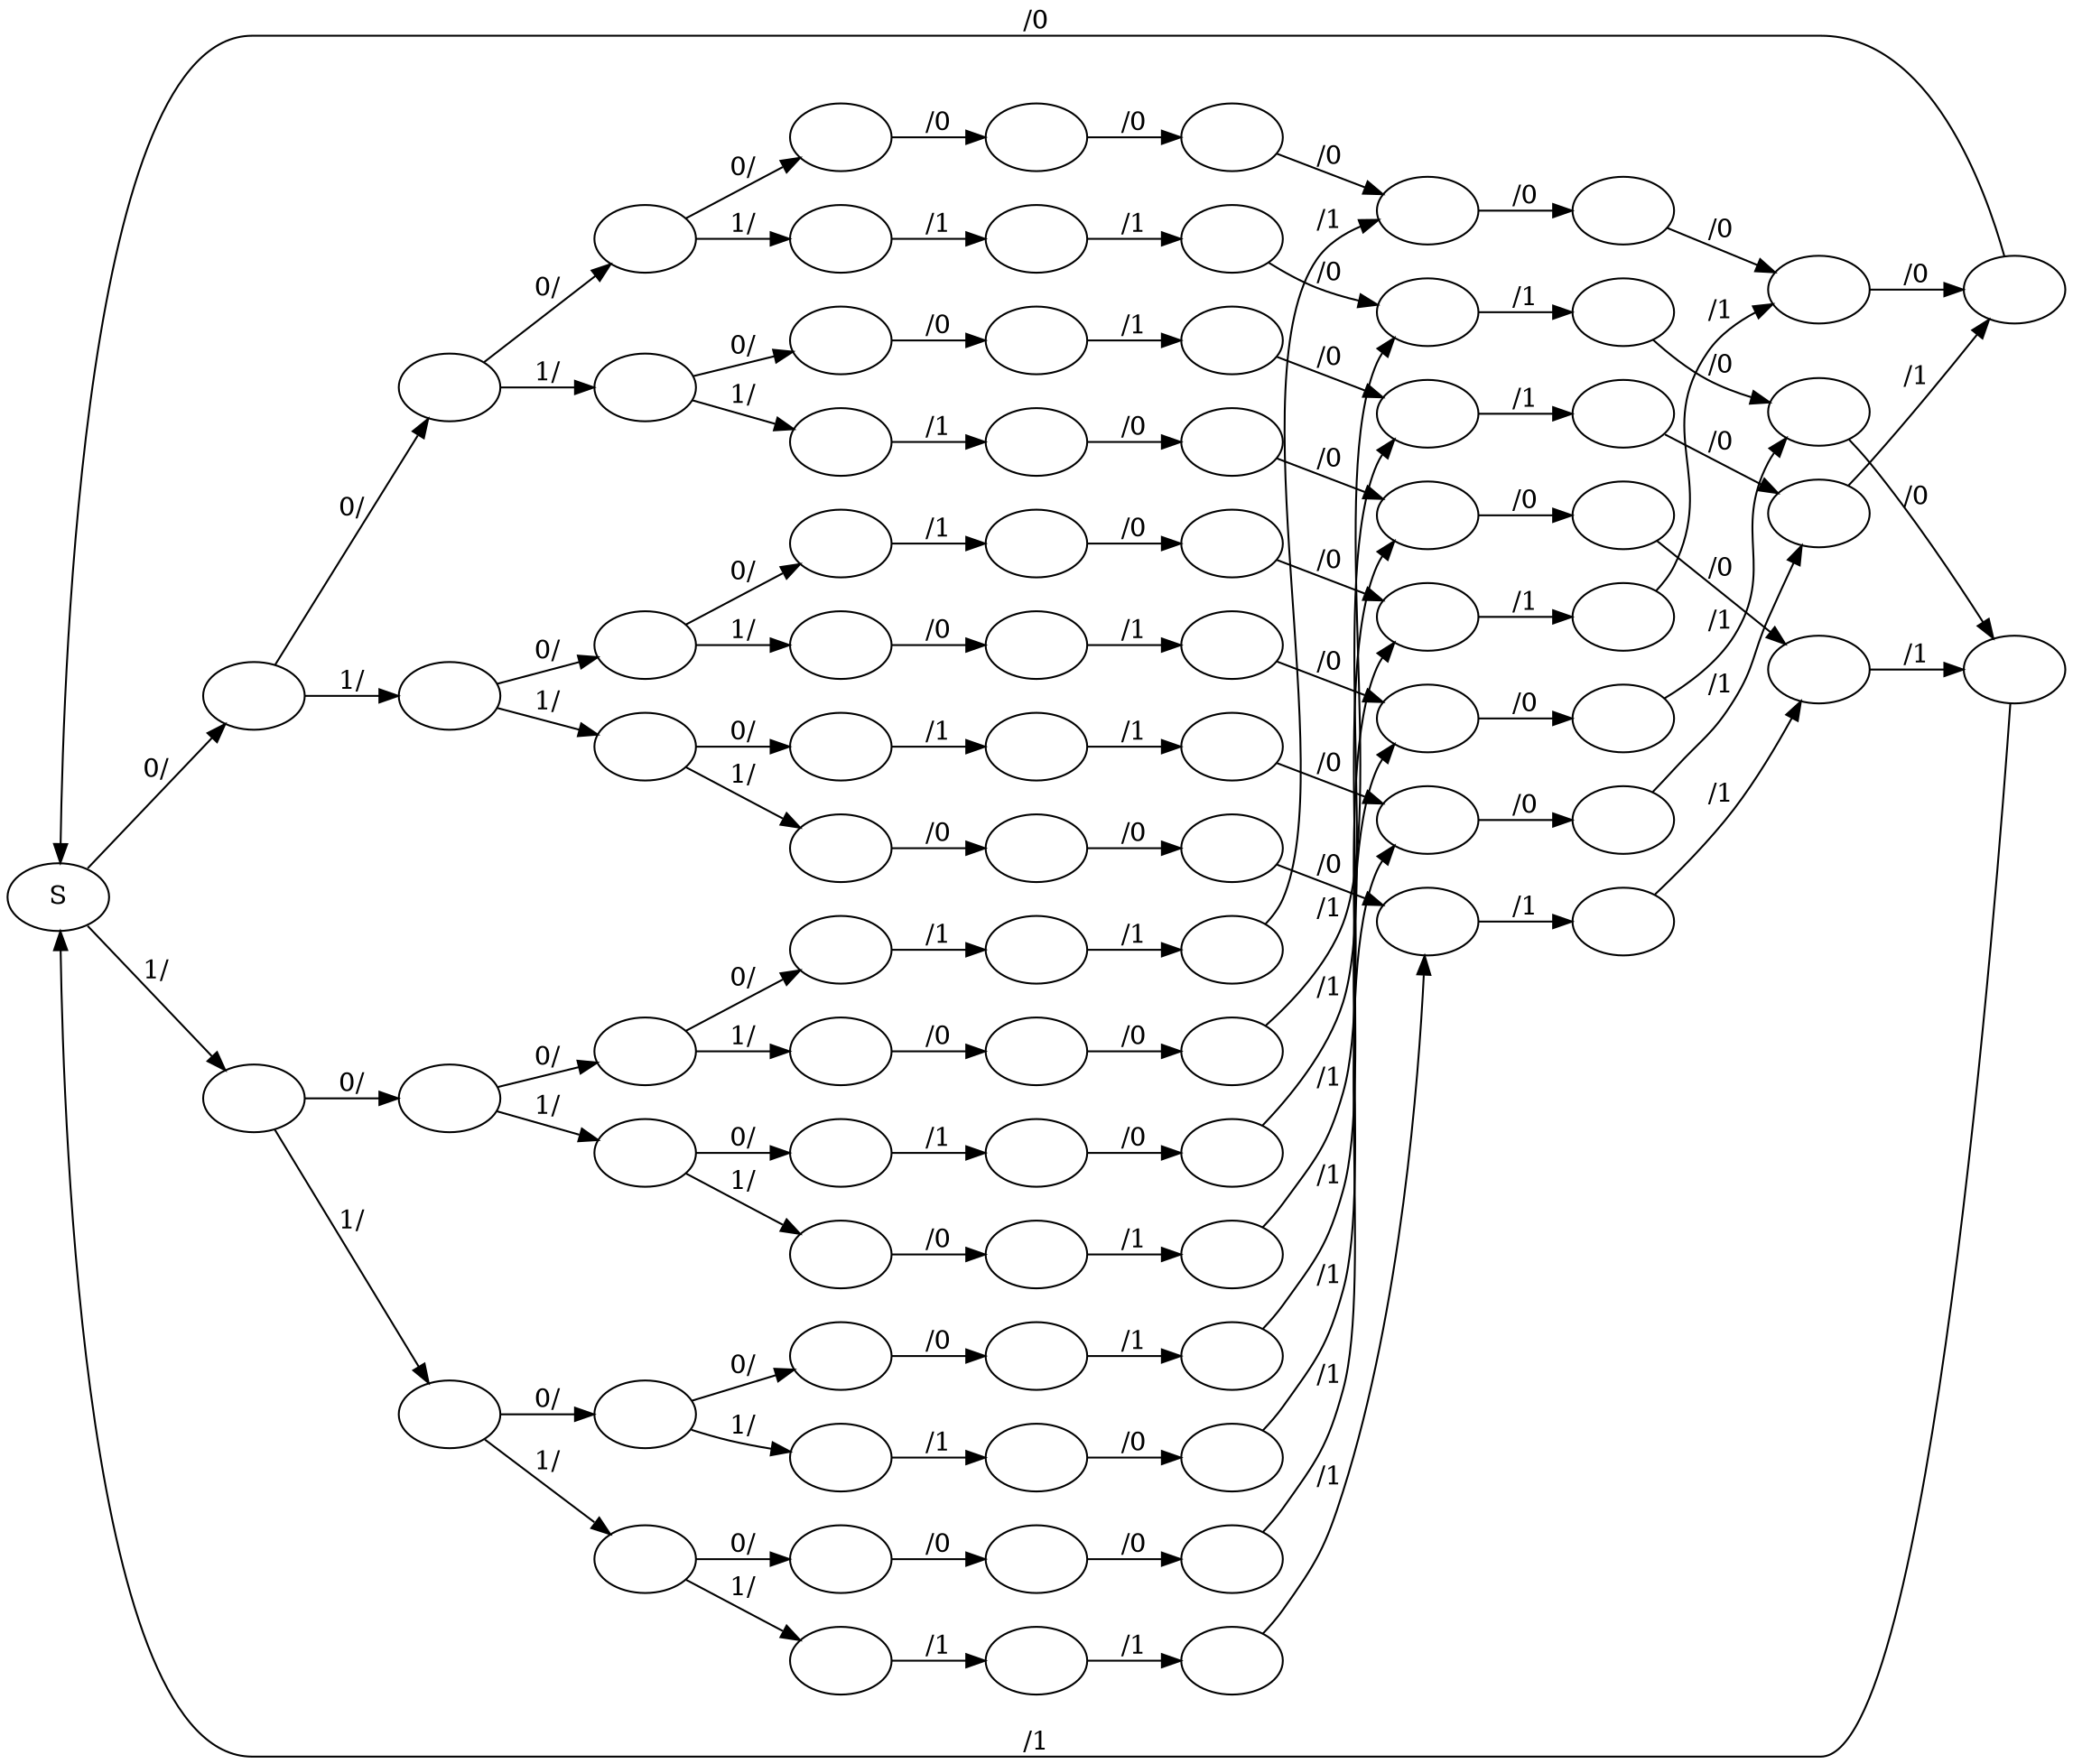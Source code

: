 digraph G {
rankdir=LR;
S -> 0 [label="0/"];
S -> 1 [label="1/"];
0 -> 00 [label="0/"];
0 -> 01 [label="1/"];
1 -> 10 [label="0/"];
1 -> 11 [label="1/"];
00 -> 000 [label="0/"];
00 -> 001 [label="1/"];
01 -> 010 [label="0/"];
01 -> 011 [label="1/"];
10 -> 100 [label="0/"];
10 -> 101 [label="1/"];
11 -> 110 [label="0/"];
11 -> 111 [label="1/"];
000 -> 0000 [label="0/"];
000 -> 0001 [label="1/"];
001 -> 0010 [label="0/"];
001 -> 0011 [label="1/"];
010 -> 0100 [label="0/"];
010 -> 0101 [label="1/"];
011 -> 0110 [label="0/"];
011 -> 0111 [label="1/"];
100 -> 1000 [label="0/"];
100 -> 1001 [label="1/"];
101 -> 1010 [label="0/"];
101 -> 1011 [label="1/"];
110 -> 1100 [label="0/"];
110 -> 1101 [label="1/"];
111 -> 1110 [label="0/"];
111 -> 1111 [label="1/"];
0000 -> p1_0000 [label="/0"];
0001 -> p1_0001 [label="/1"];
0010 -> p1_0010 [label="/0"];
0011 -> p1_0011 [label="/1"];
0100 -> p1_0100 [label="/1"];
0101 -> p1_0101 [label="/0"];
0110 -> p1_0110 [label="/1"];
0111 -> p1_0111 [label="/0"];
1000 -> p1_1000 [label="/1"];
1001 -> p1_1001 [label="/0"];
1010 -> p1_1010 [label="/1"];
1011 -> p1_1011 [label="/0"];
1100 -> p1_1100 [label="/0"];
1101 -> p1_1101 [label="/1"];
1110 -> p1_1110 [label="/0"];
1111 -> p1_1111 [label="/1"];
p1_0000 -> p2_0000 [label="/0"];
p1_0001 -> p2_0001 [label="/1"];
p1_0010 -> p2_0010 [label="/1"];
p1_0011 -> p2_0011 [label="/0"];
p1_0100 -> p2_0100 [label="/0"];
p1_0101 -> p2_0101 [label="/1"];
p1_0110 -> p2_0110 [label="/1"];
p1_0111 -> p2_0111 [label="/0"];
p1_1000 -> p2_1000 [label="/1"];
p1_1001 -> p2_1001 [label="/0"];
p1_1010 -> p2_1010 [label="/0"];
p1_1011 -> p2_1011 [label="/1"];
p1_1100 -> p2_1100 [label="/1"];
p1_1101 -> p2_1101 [label="/0"];
p1_1110 -> p2_1110 [label="/0"];
p1_1111 -> p2_1111 [label="/1"];
p2_0000 -> d1_000 [label="/0"];
p2_0001 -> d1_001 [label="/0"];
p2_0010 -> d1_010 [label="/0"];
p2_0011 -> d1_011 [label="/0"];
p2_0100 -> d1_100 [label="/0"];
p2_0101 -> d1_101 [label="/0"];
p2_0110 -> d1_110 [label="/0"];
p2_0111 -> d1_111 [label="/0"];
p2_1000 -> d1_000 [label="/1"];
p2_1001 -> d1_001 [label="/1"];
p2_1010 -> d1_010 [label="/1"];
p2_1011 -> d1_011 [label="/1"];
p2_1100 -> d1_100 [label="/1"];
p2_1101 -> d1_101 [label="/1"];
p2_1110 -> d1_110 [label="/1"];
p2_1111 -> d1_111 [label="/1"];
d1_000 -> p3_000 [label="/0"];
d1_001 -> p3_001 [label="/1"];
d1_010 -> p3_010 [label="/1"];
d1_011 -> p3_011 [label="/0"];
d1_100 -> p3_100 [label="/1"];
d1_101 -> p3_101 [label="/0"];
d1_110 -> p3_110 [label="/0"];
d1_111 -> p3_111 [label="/1"];
p3_000 -> d2_00 [label="/0"];
p3_001 -> d2_01 [label="/0"];
p3_010 -> d2_10 [label="/0"];
p3_011 -> d2_11 [label="/0"];
p3_100 -> d2_00 [label="/1"];
p3_101 -> d2_01 [label="/1"];
p3_110 -> d2_10 [label="/1"];
p3_111 -> d2_11 [label="/1"];
d2_00 -> d3_0 [label="/0"];
d2_01 -> d3_1 [label="/0"];
d2_10 -> d3_0 [label="/1"];
d2_11 -> d3_1 [label="/1"];
d3_0 -> S [label="/0"];
d3_1 -> S [label="/1"];
0 [label=""];
d3_0 [label=""];
1 [label=""];
d3_1 [label=""];
00 [label=""];
d2_00 [label=""];
01 [label=""];
d2_01 [label=""];
10 [label=""];
d2_10 [label=""];
11 [label=""];
d2_11 [label=""];
000 [label=""];
d1_000 [label=""];
p3_000 [label=""];
001 [label=""];
d1_001 [label=""];
p3_001 [label=""];
010 [label=""];
d1_010 [label=""];
p3_010 [label=""];
011 [label=""];
d1_011 [label=""];
p3_011 [label=""];
100 [label=""];
d1_100 [label=""];
p3_100 [label=""];
101 [label=""];
d1_101 [label=""];
p3_101 [label=""];
110 [label=""];
d1_110 [label=""];
p3_110 [label=""];
111 [label=""];
d1_111 [label=""];
p3_111 [label=""];
0000 [label=""];
p1_0000 [label=""];
p2_0000 [label=""];
0001 [label=""];
p1_0001 [label=""];
p2_0001 [label=""];
0010 [label=""];
p1_0010 [label=""];
p2_0010 [label=""];
0011 [label=""];
p1_0011 [label=""];
p2_0011 [label=""];
0100 [label=""];
p1_0100 [label=""];
p2_0100 [label=""];
0101 [label=""];
p1_0101 [label=""];
p2_0101 [label=""];
0110 [label=""];
p1_0110 [label=""];
p2_0110 [label=""];
0111 [label=""];
p1_0111 [label=""];
p2_0111 [label=""];
1000 [label=""];
p1_1000 [label=""];
p2_1000 [label=""];
1001 [label=""];
p1_1001 [label=""];
p2_1001 [label=""];
1010 [label=""];
p1_1010 [label=""];
p2_1010 [label=""];
1011 [label=""];
p1_1011 [label=""];
p2_1011 [label=""];
1100 [label=""];
p1_1100 [label=""];
p2_1100 [label=""];
1101 [label=""];
p1_1101 [label=""];
p2_1101 [label=""];
1110 [label=""];
p1_1110 [label=""];
p2_1110 [label=""];
1111 [label=""];
p1_1111 [label=""];
p2_1111 [label=""];
}
